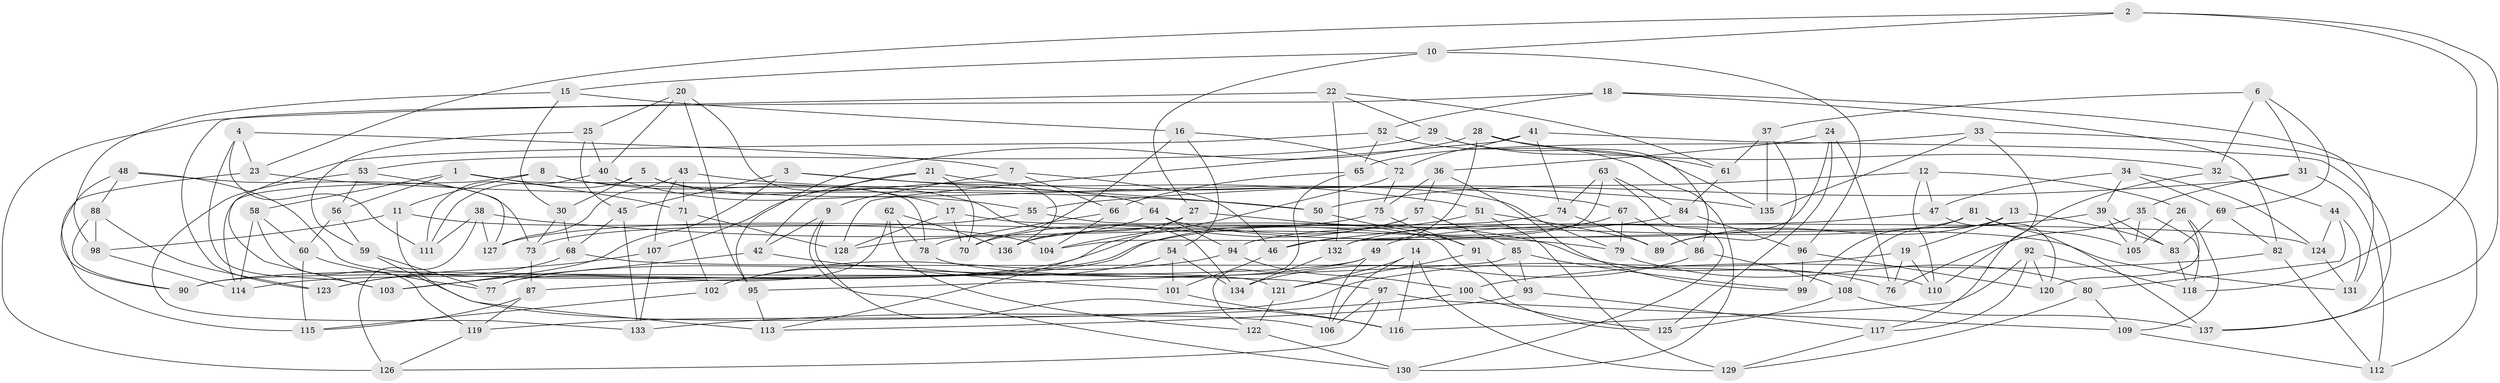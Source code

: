 // Generated by graph-tools (version 1.1) at 2025/50/03/09/25 03:50:55]
// undirected, 137 vertices, 274 edges
graph export_dot {
graph [start="1"]
  node [color=gray90,style=filled];
  1;
  2;
  3;
  4;
  5;
  6;
  7;
  8;
  9;
  10;
  11;
  12;
  13;
  14;
  15;
  16;
  17;
  18;
  19;
  20;
  21;
  22;
  23;
  24;
  25;
  26;
  27;
  28;
  29;
  30;
  31;
  32;
  33;
  34;
  35;
  36;
  37;
  38;
  39;
  40;
  41;
  42;
  43;
  44;
  45;
  46;
  47;
  48;
  49;
  50;
  51;
  52;
  53;
  54;
  55;
  56;
  57;
  58;
  59;
  60;
  61;
  62;
  63;
  64;
  65;
  66;
  67;
  68;
  69;
  70;
  71;
  72;
  73;
  74;
  75;
  76;
  77;
  78;
  79;
  80;
  81;
  82;
  83;
  84;
  85;
  86;
  87;
  88;
  89;
  90;
  91;
  92;
  93;
  94;
  95;
  96;
  97;
  98;
  99;
  100;
  101;
  102;
  103;
  104;
  105;
  106;
  107;
  108;
  109;
  110;
  111;
  112;
  113;
  114;
  115;
  116;
  117;
  118;
  119;
  120;
  121;
  122;
  123;
  124;
  125;
  126;
  127;
  128;
  129;
  130;
  131;
  132;
  133;
  134;
  135;
  136;
  137;
  1 -- 58;
  1 -- 56;
  1 -- 78;
  1 -- 71;
  2 -- 137;
  2 -- 23;
  2 -- 10;
  2 -- 118;
  3 -- 45;
  3 -- 103;
  3 -- 51;
  3 -- 50;
  4 -- 23;
  4 -- 103;
  4 -- 7;
  4 -- 111;
  5 -- 111;
  5 -- 30;
  5 -- 79;
  5 -- 134;
  6 -- 31;
  6 -- 69;
  6 -- 32;
  6 -- 37;
  7 -- 66;
  7 -- 9;
  7 -- 46;
  8 -- 64;
  8 -- 114;
  8 -- 11;
  8 -- 17;
  9 -- 42;
  9 -- 130;
  9 -- 116;
  10 -- 96;
  10 -- 15;
  10 -- 27;
  11 -- 98;
  11 -- 113;
  11 -- 104;
  12 -- 47;
  12 -- 50;
  12 -- 110;
  12 -- 26;
  13 -- 108;
  13 -- 83;
  13 -- 19;
  13 -- 89;
  14 -- 106;
  14 -- 121;
  14 -- 116;
  14 -- 129;
  15 -- 30;
  15 -- 98;
  15 -- 16;
  16 -- 54;
  16 -- 72;
  16 -- 70;
  17 -- 124;
  17 -- 70;
  17 -- 128;
  18 -- 52;
  18 -- 123;
  18 -- 82;
  18 -- 131;
  19 -- 110;
  19 -- 76;
  19 -- 119;
  20 -- 25;
  20 -- 40;
  20 -- 136;
  20 -- 95;
  21 -- 67;
  21 -- 107;
  21 -- 42;
  21 -- 70;
  22 -- 132;
  22 -- 126;
  22 -- 29;
  22 -- 61;
  23 -- 50;
  23 -- 115;
  24 -- 36;
  24 -- 132;
  24 -- 76;
  24 -- 125;
  25 -- 45;
  25 -- 59;
  25 -- 40;
  26 -- 120;
  26 -- 105;
  26 -- 109;
  27 -- 113;
  27 -- 76;
  27 -- 136;
  28 -- 95;
  28 -- 86;
  28 -- 46;
  28 -- 32;
  29 -- 61;
  29 -- 53;
  29 -- 135;
  30 -- 68;
  30 -- 73;
  31 -- 55;
  31 -- 35;
  31 -- 112;
  32 -- 44;
  32 -- 110;
  33 -- 65;
  33 -- 117;
  33 -- 112;
  33 -- 135;
  34 -- 39;
  34 -- 124;
  34 -- 69;
  34 -- 47;
  35 -- 105;
  35 -- 118;
  35 -- 76;
  36 -- 75;
  36 -- 99;
  36 -- 57;
  37 -- 135;
  37 -- 89;
  37 -- 61;
  38 -- 79;
  38 -- 126;
  38 -- 127;
  38 -- 111;
  39 -- 83;
  39 -- 105;
  39 -- 46;
  40 -- 111;
  40 -- 55;
  41 -- 74;
  41 -- 72;
  41 -- 137;
  41 -- 128;
  42 -- 101;
  42 -- 103;
  43 -- 135;
  43 -- 107;
  43 -- 71;
  43 -- 127;
  44 -- 80;
  44 -- 131;
  44 -- 124;
  45 -- 133;
  45 -- 68;
  46 -- 101;
  47 -- 49;
  47 -- 120;
  48 -- 88;
  48 -- 73;
  48 -- 90;
  48 -- 121;
  49 -- 90;
  49 -- 77;
  49 -- 106;
  50 -- 91;
  51 -- 129;
  51 -- 87;
  51 -- 89;
  52 -- 130;
  52 -- 103;
  52 -- 65;
  53 -- 56;
  53 -- 127;
  53 -- 133;
  54 -- 134;
  54 -- 101;
  54 -- 102;
  55 -- 73;
  55 -- 125;
  56 -- 60;
  56 -- 59;
  57 -- 90;
  57 -- 85;
  57 -- 70;
  58 -- 119;
  58 -- 114;
  58 -- 60;
  59 -- 77;
  59 -- 106;
  60 -- 77;
  60 -- 115;
  61 -- 84;
  62 -- 77;
  62 -- 136;
  62 -- 122;
  62 -- 78;
  63 -- 74;
  63 -- 130;
  63 -- 84;
  63 -- 104;
  64 -- 128;
  64 -- 131;
  64 -- 94;
  65 -- 66;
  65 -- 122;
  66 -- 104;
  66 -- 78;
  67 -- 86;
  67 -- 114;
  67 -- 79;
  68 -- 123;
  68 -- 110;
  69 -- 82;
  69 -- 83;
  71 -- 128;
  71 -- 102;
  72 -- 104;
  72 -- 75;
  73 -- 87;
  74 -- 136;
  74 -- 89;
  75 -- 127;
  75 -- 91;
  78 -- 97;
  79 -- 80;
  80 -- 129;
  80 -- 109;
  81 -- 94;
  81 -- 137;
  81 -- 105;
  81 -- 99;
  82 -- 100;
  82 -- 112;
  83 -- 118;
  84 -- 96;
  84 -- 132;
  85 -- 95;
  85 -- 99;
  85 -- 93;
  86 -- 134;
  86 -- 108;
  87 -- 115;
  87 -- 119;
  88 -- 123;
  88 -- 90;
  88 -- 98;
  91 -- 93;
  91 -- 121;
  92 -- 118;
  92 -- 116;
  92 -- 120;
  92 -- 117;
  93 -- 113;
  93 -- 117;
  94 -- 102;
  94 -- 100;
  95 -- 113;
  96 -- 99;
  96 -- 120;
  97 -- 126;
  97 -- 109;
  97 -- 106;
  98 -- 114;
  100 -- 125;
  100 -- 133;
  101 -- 116;
  102 -- 115;
  107 -- 133;
  107 -- 123;
  108 -- 125;
  108 -- 137;
  109 -- 112;
  117 -- 129;
  119 -- 126;
  121 -- 122;
  122 -- 130;
  124 -- 131;
  132 -- 134;
}
